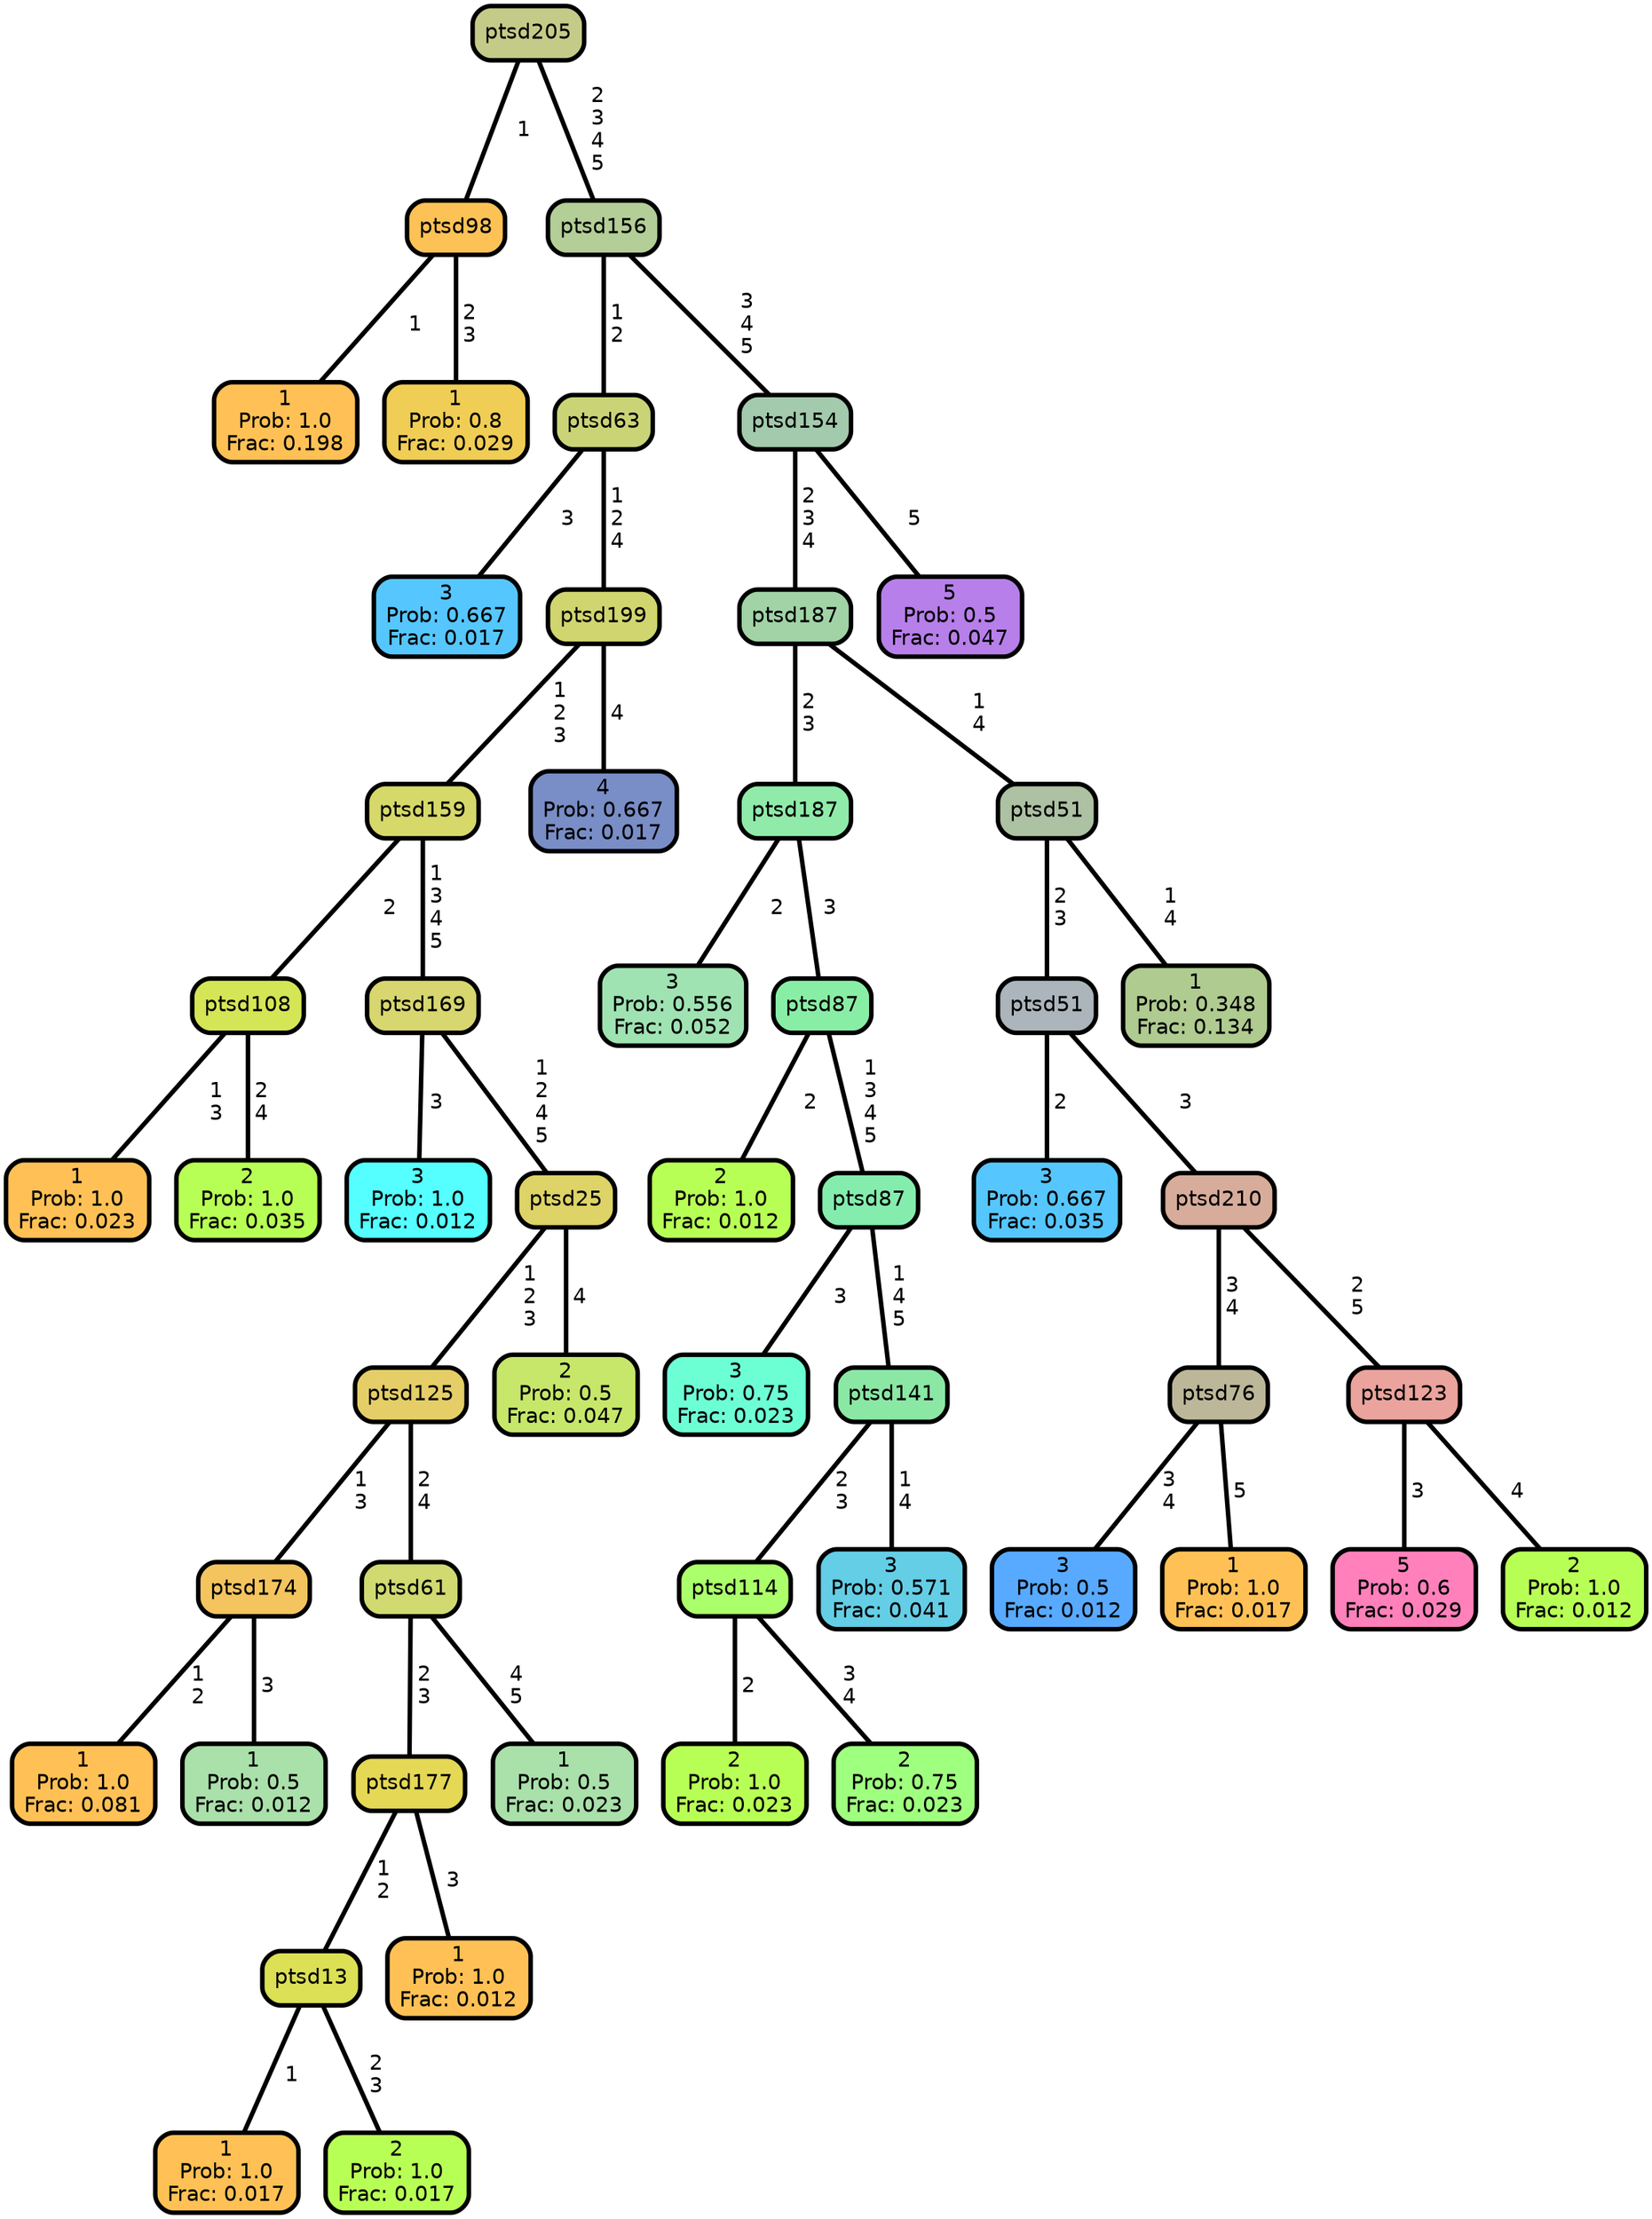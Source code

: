 graph Tree {
node [shape=box, style="filled, rounded",color="black",penwidth="3",fontcolor="black",                 fontname=helvetica] ;
graph [ranksep="0 equally", splines=straight,                 bgcolor=transparent, dpi=200] ;
edge [fontname=helvetica, color=black] ;
0 [label="1
Prob: 1.0
Frac: 0.198", fillcolor="#ffc155"] ;
1 [label="ptsd98", fillcolor="#fdc255"] ;
2 [label="1
Prob: 0.8
Frac: 0.029", fillcolor="#f0cd55"] ;
3 [label="ptsd205", fillcolor="#c4cb88"] ;
4 [label="3
Prob: 0.667
Frac: 0.017", fillcolor="#56c6ff"] ;
5 [label="ptsd63", fillcolor="#cad477"] ;
6 [label="1
Prob: 1.0
Frac: 0.023", fillcolor="#ffc155"] ;
7 [label="ptsd108", fillcolor="#d4e655"] ;
8 [label="2
Prob: 1.0
Frac: 0.035", fillcolor="#b8ff55"] ;
9 [label="ptsd159", fillcolor="#d6d96a"] ;
10 [label="3
Prob: 1.0
Frac: 0.012", fillcolor="#55ffff"] ;
11 [label="ptsd169", fillcolor="#d7d66f"] ;
12 [label="1
Prob: 1.0
Frac: 0.081", fillcolor="#ffc155"] ;
13 [label="ptsd174", fillcolor="#f4c45f"] ;
14 [label="1
Prob: 0.5
Frac: 0.012", fillcolor="#aae0aa"] ;
15 [label="ptsd125", fillcolor="#e5ce67"] ;
16 [label="1
Prob: 1.0
Frac: 0.017", fillcolor="#ffc155"] ;
17 [label="ptsd13", fillcolor="#dbe055"] ;
18 [label="2
Prob: 1.0
Frac: 0.017", fillcolor="#b8ff55"] ;
19 [label="ptsd177", fillcolor="#e4d855"] ;
20 [label="1
Prob: 1.0
Frac: 0.012", fillcolor="#ffc155"] ;
21 [label="ptsd61", fillcolor="#d0da71"] ;
22 [label="1
Prob: 0.5
Frac: 0.023", fillcolor="#aae0aa"] ;
23 [label="ptsd25", fillcolor="#ded367"] ;
24 [label="2
Prob: 0.5
Frac: 0.047", fillcolor="#c6e76a"] ;
25 [label="ptsd199", fillcolor="#d1d56f"] ;
26 [label="4
Prob: 0.667
Frac: 0.017", fillcolor="#798dc6"] ;
27 [label="ptsd156", fillcolor="#b3ce97"] ;
28 [label="3
Prob: 0.556
Frac: 0.052", fillcolor="#a0e3b3"] ;
29 [label="ptsd187", fillcolor="#90ebaa"] ;
30 [label="2
Prob: 1.0
Frac: 0.012", fillcolor="#b8ff55"] ;
31 [label="ptsd87", fillcolor="#89eea5"] ;
32 [label="3
Prob: 0.75
Frac: 0.023", fillcolor="#6dffd4"] ;
33 [label="ptsd87", fillcolor="#84edae"] ;
34 [label="2
Prob: 1.0
Frac: 0.023", fillcolor="#b8ff55"] ;
35 [label="ptsd114", fillcolor="#abff6a"] ;
36 [label="2
Prob: 0.75
Frac: 0.023", fillcolor="#9fff7f"] ;
37 [label="ptsd141", fillcolor="#8ae8a4"] ;
38 [label="3
Prob: 0.571
Frac: 0.041", fillcolor="#64cee6"] ;
39 [label="ptsd187", fillcolor="#a1d3a6"] ;
40 [label="3
Prob: 0.667
Frac: 0.035", fillcolor="#56c6ff"] ;
41 [label="ptsd51", fillcolor="#acb5bc"] ;
42 [label="3
Prob: 0.5
Frac: 0.012", fillcolor="#57aaff"] ;
43 [label="ptsd76", fillcolor="#bcb799"] ;
44 [label="1
Prob: 1.0
Frac: 0.017", fillcolor="#ffc155"] ;
45 [label="ptsd210", fillcolor="#d7ac9b"] ;
46 [label="5
Prob: 0.6
Frac: 0.029", fillcolor="#ff80bb"] ;
47 [label="ptsd123", fillcolor="#eaa49d"] ;
48 [label="2
Prob: 1.0
Frac: 0.012", fillcolor="#b8ff55"] ;
49 [label="ptsd51", fillcolor="#adc1a3"] ;
50 [label="1
Prob: 0.348
Frac: 0.134", fillcolor="#afcb90"] ;
51 [label="ptsd154", fillcolor="#a3caad"] ;
52 [label="5
Prob: 0.5
Frac: 0.047", fillcolor="#b77fe9"] ;
1 -- 0 [label=" 1",penwidth=3] ;
1 -- 2 [label=" 2\n 3",penwidth=3] ;
3 -- 1 [label=" 1",penwidth=3] ;
3 -- 27 [label=" 2\n 3\n 4\n 5",penwidth=3] ;
5 -- 4 [label=" 3",penwidth=3] ;
5 -- 25 [label=" 1\n 2\n 4",penwidth=3] ;
7 -- 6 [label=" 1\n 3",penwidth=3] ;
7 -- 8 [label=" 2\n 4",penwidth=3] ;
9 -- 7 [label=" 2",penwidth=3] ;
9 -- 11 [label=" 1\n 3\n 4\n 5",penwidth=3] ;
11 -- 10 [label=" 3",penwidth=3] ;
11 -- 23 [label=" 1\n 2\n 4\n 5",penwidth=3] ;
13 -- 12 [label=" 1\n 2",penwidth=3] ;
13 -- 14 [label=" 3",penwidth=3] ;
15 -- 13 [label=" 1\n 3",penwidth=3] ;
15 -- 21 [label=" 2\n 4",penwidth=3] ;
17 -- 16 [label=" 1",penwidth=3] ;
17 -- 18 [label=" 2\n 3",penwidth=3] ;
19 -- 17 [label=" 1\n 2",penwidth=3] ;
19 -- 20 [label=" 3",penwidth=3] ;
21 -- 19 [label=" 2\n 3",penwidth=3] ;
21 -- 22 [label=" 4\n 5",penwidth=3] ;
23 -- 15 [label=" 1\n 2\n 3",penwidth=3] ;
23 -- 24 [label=" 4",penwidth=3] ;
25 -- 9 [label=" 1\n 2\n 3",penwidth=3] ;
25 -- 26 [label=" 4",penwidth=3] ;
27 -- 5 [label=" 1\n 2",penwidth=3] ;
27 -- 51 [label=" 3\n 4\n 5",penwidth=3] ;
29 -- 28 [label=" 2",penwidth=3] ;
29 -- 31 [label=" 3",penwidth=3] ;
31 -- 30 [label=" 2",penwidth=3] ;
31 -- 33 [label=" 1\n 3\n 4\n 5",penwidth=3] ;
33 -- 32 [label=" 3",penwidth=3] ;
33 -- 37 [label=" 1\n 4\n 5",penwidth=3] ;
35 -- 34 [label=" 2",penwidth=3] ;
35 -- 36 [label=" 3\n 4",penwidth=3] ;
37 -- 35 [label=" 2\n 3",penwidth=3] ;
37 -- 38 [label=" 1\n 4",penwidth=3] ;
39 -- 29 [label=" 2\n 3",penwidth=3] ;
39 -- 49 [label=" 1\n 4",penwidth=3] ;
41 -- 40 [label=" 2",penwidth=3] ;
41 -- 45 [label=" 3",penwidth=3] ;
43 -- 42 [label=" 3\n 4",penwidth=3] ;
43 -- 44 [label=" 5",penwidth=3] ;
45 -- 43 [label=" 3\n 4",penwidth=3] ;
45 -- 47 [label=" 2\n 5",penwidth=3] ;
47 -- 46 [label=" 3",penwidth=3] ;
47 -- 48 [label=" 4",penwidth=3] ;
49 -- 41 [label=" 2\n 3",penwidth=3] ;
49 -- 50 [label=" 1\n 4",penwidth=3] ;
51 -- 39 [label=" 2\n 3\n 4",penwidth=3] ;
51 -- 52 [label=" 5",penwidth=3] ;
{rank = same;}}